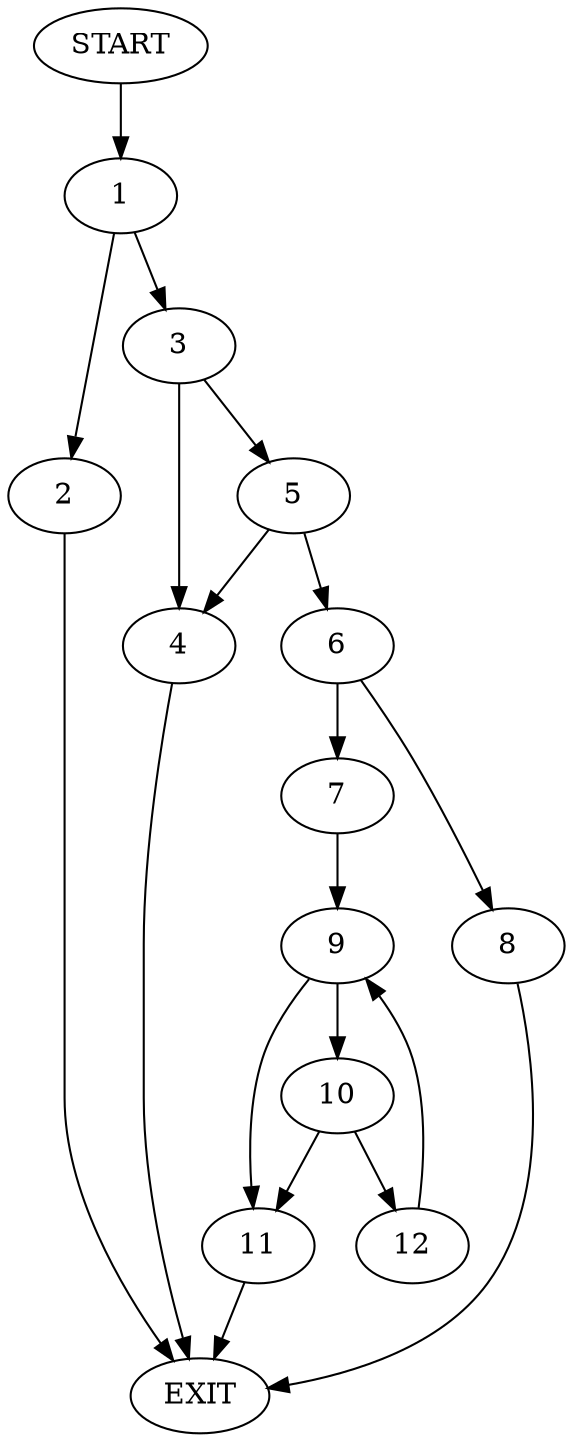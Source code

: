 digraph {
0 [label="START"]
13 [label="EXIT"]
0 -> 1
1 -> 2
1 -> 3
2 -> 13
3 -> 4
3 -> 5
4 -> 13
5 -> 6
5 -> 4
6 -> 7
6 -> 8
7 -> 9
8 -> 13
9 -> 10
9 -> 11
11 -> 13
10 -> 12
10 -> 11
12 -> 9
}
